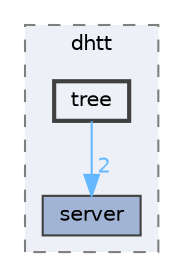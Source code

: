 digraph "dhtt/include/dhtt/tree"
{
 // LATEX_PDF_SIZE
  bgcolor="transparent";
  edge [fontname=Helvetica,fontsize=10,labelfontname=Helvetica,labelfontsize=10];
  node [fontname=Helvetica,fontsize=10,shape=box,height=0.2,width=0.4];
  compound=true
  subgraph clusterdir_b119dd001e3bbdc1954b89cd9f0d501d {
    graph [ bgcolor="#edf0f7", pencolor="grey50", label="dhtt", fontname=Helvetica,fontsize=10 style="filled,dashed", URL="dir_b119dd001e3bbdc1954b89cd9f0d501d.html",tooltip=""]
  dir_23ca53036a1b9d034c7b7c1f93f0fe21 [label="server", fillcolor="#a2b4d6", color="grey25", style="filled", URL="dir_23ca53036a1b9d034c7b7c1f93f0fe21.html",tooltip=""];
  dir_e69c21c7aabdc3d96a24d6b9f9ac91e6 [label="tree", fillcolor="#edf0f7", color="grey25", style="filled,bold", URL="dir_e69c21c7aabdc3d96a24d6b9f9ac91e6.html",tooltip=""];
  }
  dir_e69c21c7aabdc3d96a24d6b9f9ac91e6->dir_23ca53036a1b9d034c7b7c1f93f0fe21 [headlabel="2", labeldistance=1.5 headhref="dir_000010_000007.html" color="steelblue1" fontcolor="steelblue1"];
}
